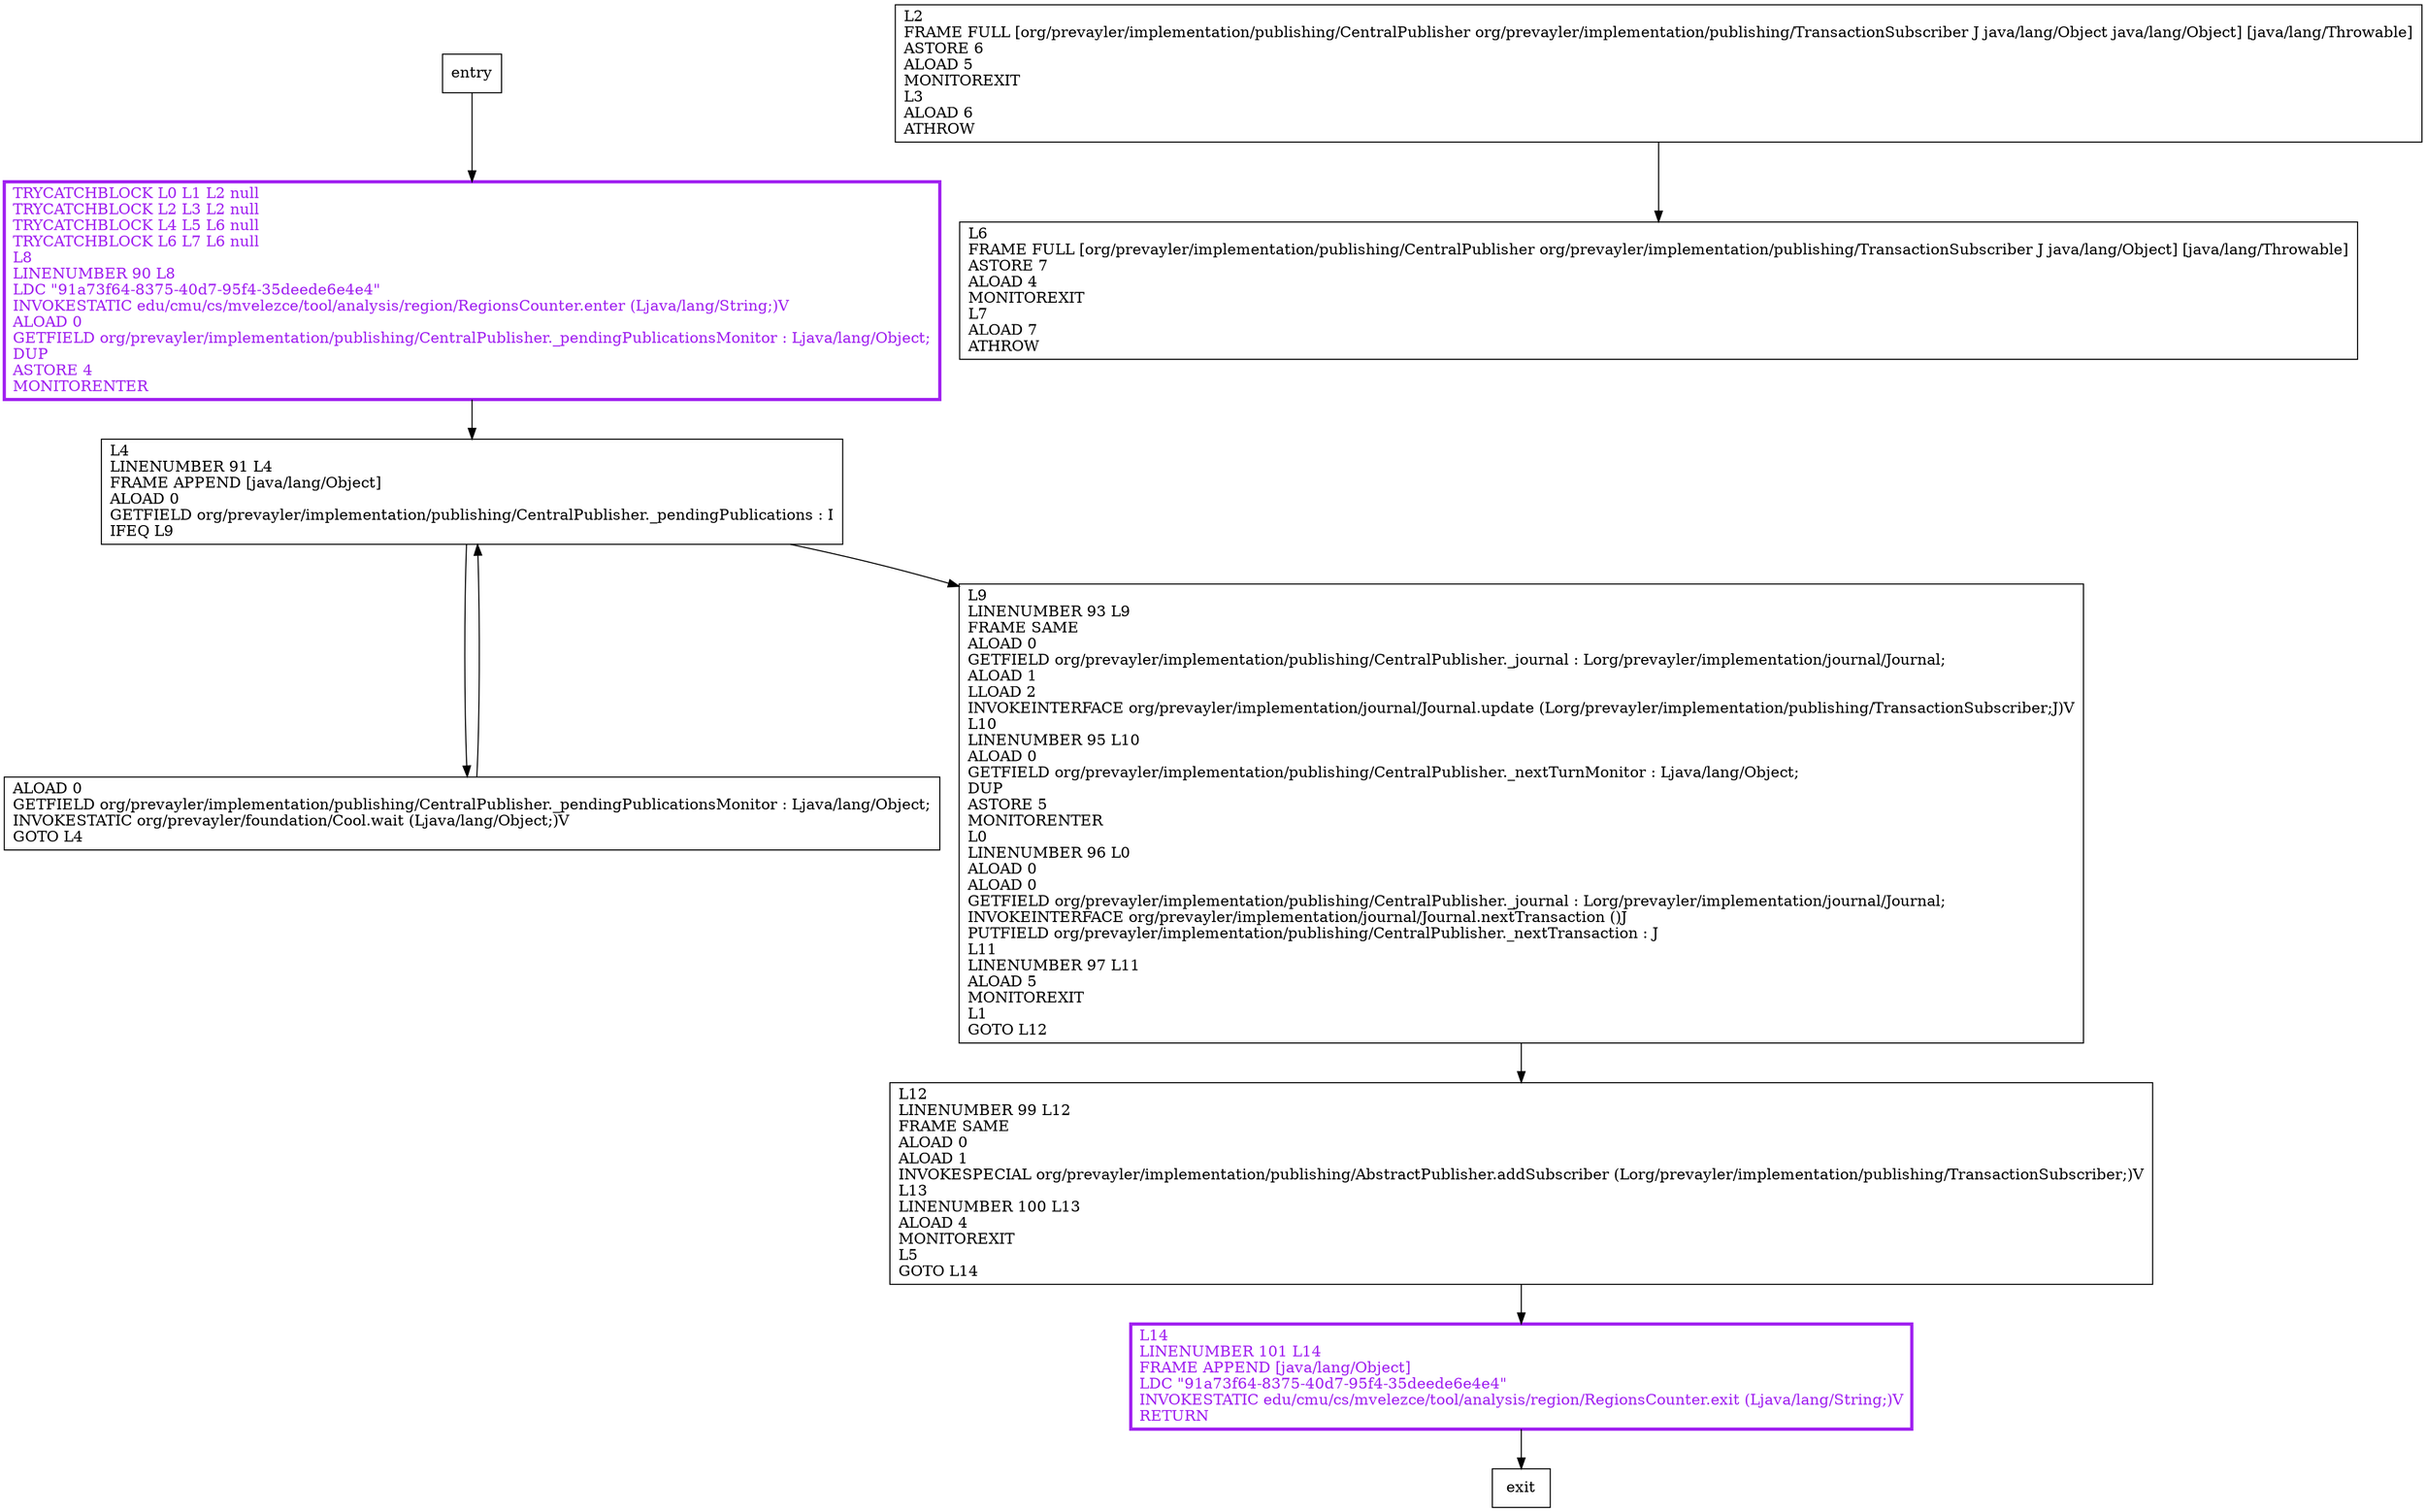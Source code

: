 digraph subscribe {
node [shape=record];
1334316874 [label="TRYCATCHBLOCK L0 L1 L2 null\lTRYCATCHBLOCK L2 L3 L2 null\lTRYCATCHBLOCK L4 L5 L6 null\lTRYCATCHBLOCK L6 L7 L6 null\lL8\lLINENUMBER 90 L8\lLDC \"91a73f64-8375-40d7-95f4-35deede6e4e4\"\lINVOKESTATIC edu/cmu/cs/mvelezce/tool/analysis/region/RegionsCounter.enter (Ljava/lang/String;)V\lALOAD 0\lGETFIELD org/prevayler/implementation/publishing/CentralPublisher._pendingPublicationsMonitor : Ljava/lang/Object;\lDUP\lASTORE 4\lMONITORENTER\l"];
1486553121 [label="ALOAD 0\lGETFIELD org/prevayler/implementation/publishing/CentralPublisher._pendingPublicationsMonitor : Ljava/lang/Object;\lINVOKESTATIC org/prevayler/foundation/Cool.wait (Ljava/lang/Object;)V\lGOTO L4\l"];
683884247 [label="L2\lFRAME FULL [org/prevayler/implementation/publishing/CentralPublisher org/prevayler/implementation/publishing/TransactionSubscriber J java/lang/Object java/lang/Object] [java/lang/Throwable]\lASTORE 6\lALOAD 5\lMONITOREXIT\lL3\lALOAD 6\lATHROW\l"];
1689500179 [label="L12\lLINENUMBER 99 L12\lFRAME SAME\lALOAD 0\lALOAD 1\lINVOKESPECIAL org/prevayler/implementation/publishing/AbstractPublisher.addSubscriber (Lorg/prevayler/implementation/publishing/TransactionSubscriber;)V\lL13\lLINENUMBER 100 L13\lALOAD 4\lMONITOREXIT\lL5\lGOTO L14\l"];
861885296 [label="L14\lLINENUMBER 101 L14\lFRAME APPEND [java/lang/Object]\lLDC \"91a73f64-8375-40d7-95f4-35deede6e4e4\"\lINVOKESTATIC edu/cmu/cs/mvelezce/tool/analysis/region/RegionsCounter.exit (Ljava/lang/String;)V\lRETURN\l"];
1808669311 [label="L4\lLINENUMBER 91 L4\lFRAME APPEND [java/lang/Object]\lALOAD 0\lGETFIELD org/prevayler/implementation/publishing/CentralPublisher._pendingPublications : I\lIFEQ L9\l"];
676968934 [label="L6\lFRAME FULL [org/prevayler/implementation/publishing/CentralPublisher org/prevayler/implementation/publishing/TransactionSubscriber J java/lang/Object] [java/lang/Throwable]\lASTORE 7\lALOAD 4\lMONITOREXIT\lL7\lALOAD 7\lATHROW\l"];
345707766 [label="L9\lLINENUMBER 93 L9\lFRAME SAME\lALOAD 0\lGETFIELD org/prevayler/implementation/publishing/CentralPublisher._journal : Lorg/prevayler/implementation/journal/Journal;\lALOAD 1\lLLOAD 2\lINVOKEINTERFACE org/prevayler/implementation/journal/Journal.update (Lorg/prevayler/implementation/publishing/TransactionSubscriber;J)V\lL10\lLINENUMBER 95 L10\lALOAD 0\lGETFIELD org/prevayler/implementation/publishing/CentralPublisher._nextTurnMonitor : Ljava/lang/Object;\lDUP\lASTORE 5\lMONITORENTER\lL0\lLINENUMBER 96 L0\lALOAD 0\lALOAD 0\lGETFIELD org/prevayler/implementation/publishing/CentralPublisher._journal : Lorg/prevayler/implementation/journal/Journal;\lINVOKEINTERFACE org/prevayler/implementation/journal/Journal.nextTransaction ()J\lPUTFIELD org/prevayler/implementation/publishing/CentralPublisher._nextTransaction : J\lL11\lLINENUMBER 97 L11\lALOAD 5\lMONITOREXIT\lL1\lGOTO L12\l"];
entry;
exit;
entry -> 1334316874;
1334316874 -> 1808669311;
1486553121 -> 1808669311;
683884247 -> 676968934;
1689500179 -> 861885296;
861885296 -> exit;
1808669311 -> 1486553121;
1808669311 -> 345707766;
345707766 -> 1689500179;
1334316874[fontcolor="purple", penwidth=3, color="purple"];
861885296[fontcolor="purple", penwidth=3, color="purple"];
}

